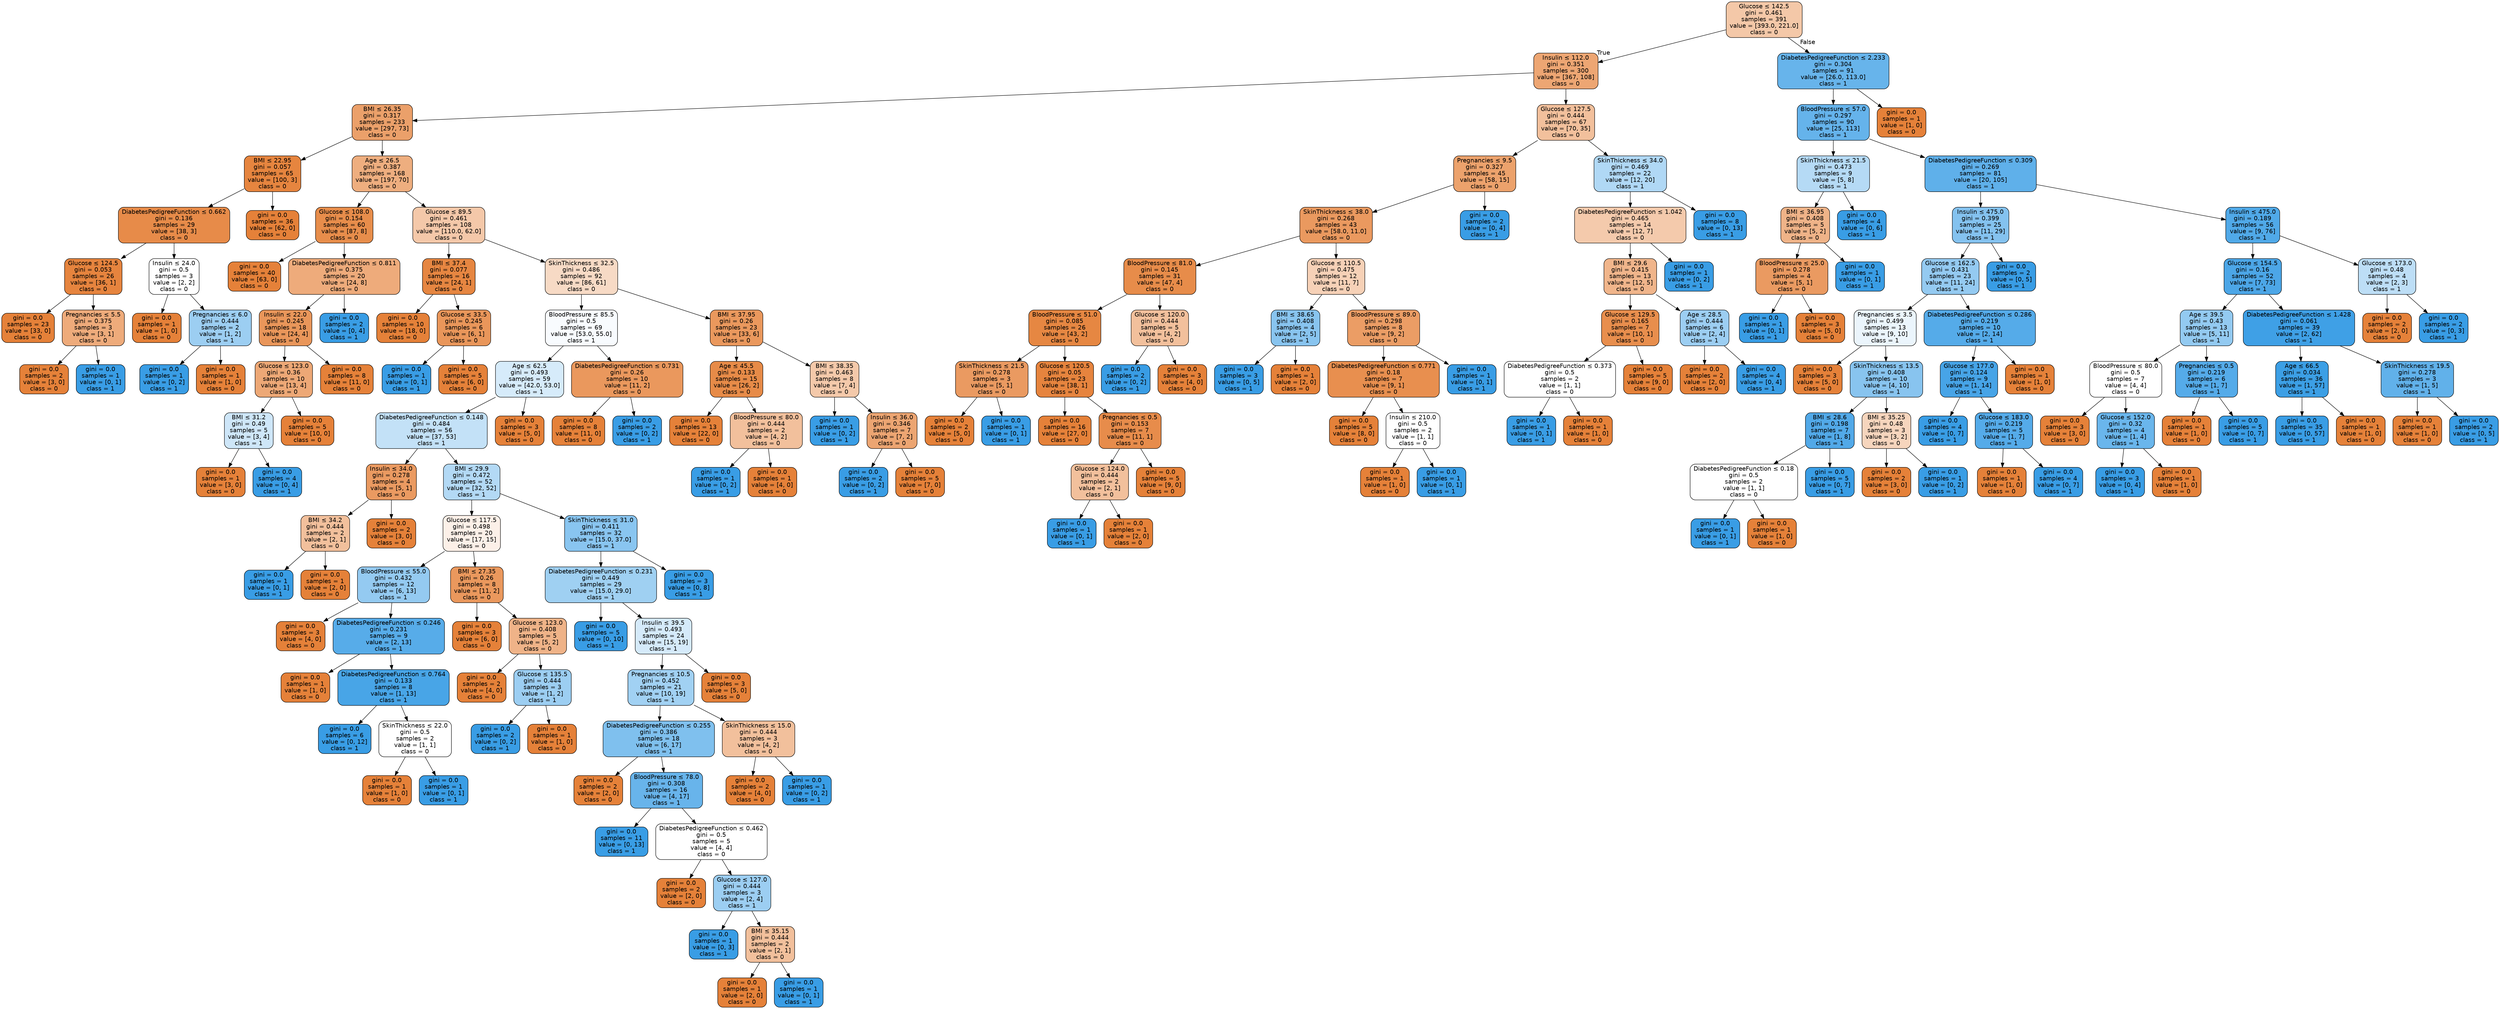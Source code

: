 digraph Tree {
node [shape=box, style="filled, rounded", color="black", fontname="helvetica"] ;
edge [fontname="helvetica"] ;
0 [label=<Glucose &le; 142.5<br/>gini = 0.461<br/>samples = 391<br/>value = [393.0, 221.0]<br/>class = 0>, fillcolor="#f4c8a8"] ;
1 [label=<Insulin &le; 112.0<br/>gini = 0.351<br/>samples = 300<br/>value = [367, 108]<br/>class = 0>, fillcolor="#eda673"] ;
0 -> 1 [labeldistance=2.5, labelangle=45, headlabel="True"] ;
2 [label=<BMI &le; 26.35<br/>gini = 0.317<br/>samples = 233<br/>value = [297, 73]<br/>class = 0>, fillcolor="#eba06a"] ;
1 -> 2 ;
3 [label=<BMI &le; 22.95<br/>gini = 0.057<br/>samples = 65<br/>value = [100, 3]<br/>class = 0>, fillcolor="#e6853f"] ;
2 -> 3 ;
4 [label=<DiabetesPedigreeFunction &le; 0.662<br/>gini = 0.136<br/>samples = 29<br/>value = [38, 3]<br/>class = 0>, fillcolor="#e78b49"] ;
3 -> 4 ;
5 [label=<Glucose &le; 124.5<br/>gini = 0.053<br/>samples = 26<br/>value = [36, 1]<br/>class = 0>, fillcolor="#e6843e"] ;
4 -> 5 ;
6 [label=<gini = 0.0<br/>samples = 23<br/>value = [33, 0]<br/>class = 0>, fillcolor="#e58139"] ;
5 -> 6 ;
7 [label=<Pregnancies &le; 5.5<br/>gini = 0.375<br/>samples = 3<br/>value = [3, 1]<br/>class = 0>, fillcolor="#eeab7b"] ;
5 -> 7 ;
8 [label=<gini = 0.0<br/>samples = 2<br/>value = [3, 0]<br/>class = 0>, fillcolor="#e58139"] ;
7 -> 8 ;
9 [label=<gini = 0.0<br/>samples = 1<br/>value = [0, 1]<br/>class = 1>, fillcolor="#399de5"] ;
7 -> 9 ;
10 [label=<Insulin &le; 24.0<br/>gini = 0.5<br/>samples = 3<br/>value = [2, 2]<br/>class = 0>, fillcolor="#ffffff"] ;
4 -> 10 ;
11 [label=<gini = 0.0<br/>samples = 1<br/>value = [1, 0]<br/>class = 0>, fillcolor="#e58139"] ;
10 -> 11 ;
12 [label=<Pregnancies &le; 6.0<br/>gini = 0.444<br/>samples = 2<br/>value = [1, 2]<br/>class = 1>, fillcolor="#9ccef2"] ;
10 -> 12 ;
13 [label=<gini = 0.0<br/>samples = 1<br/>value = [0, 2]<br/>class = 1>, fillcolor="#399de5"] ;
12 -> 13 ;
14 [label=<gini = 0.0<br/>samples = 1<br/>value = [1, 0]<br/>class = 0>, fillcolor="#e58139"] ;
12 -> 14 ;
15 [label=<gini = 0.0<br/>samples = 36<br/>value = [62, 0]<br/>class = 0>, fillcolor="#e58139"] ;
3 -> 15 ;
16 [label=<Age &le; 26.5<br/>gini = 0.387<br/>samples = 168<br/>value = [197, 70]<br/>class = 0>, fillcolor="#eeae7f"] ;
2 -> 16 ;
17 [label=<Glucose &le; 108.0<br/>gini = 0.154<br/>samples = 60<br/>value = [87, 8]<br/>class = 0>, fillcolor="#e78d4b"] ;
16 -> 17 ;
18 [label=<gini = 0.0<br/>samples = 40<br/>value = [63, 0]<br/>class = 0>, fillcolor="#e58139"] ;
17 -> 18 ;
19 [label=<DiabetesPedigreeFunction &le; 0.811<br/>gini = 0.375<br/>samples = 20<br/>value = [24, 8]<br/>class = 0>, fillcolor="#eeab7b"] ;
17 -> 19 ;
20 [label=<Insulin &le; 22.0<br/>gini = 0.245<br/>samples = 18<br/>value = [24, 4]<br/>class = 0>, fillcolor="#e9965a"] ;
19 -> 20 ;
21 [label=<Glucose &le; 123.0<br/>gini = 0.36<br/>samples = 10<br/>value = [13, 4]<br/>class = 0>, fillcolor="#eda876"] ;
20 -> 21 ;
22 [label=<BMI &le; 31.2<br/>gini = 0.49<br/>samples = 5<br/>value = [3, 4]<br/>class = 1>, fillcolor="#cee6f8"] ;
21 -> 22 ;
23 [label=<gini = 0.0<br/>samples = 1<br/>value = [3, 0]<br/>class = 0>, fillcolor="#e58139"] ;
22 -> 23 ;
24 [label=<gini = 0.0<br/>samples = 4<br/>value = [0, 4]<br/>class = 1>, fillcolor="#399de5"] ;
22 -> 24 ;
25 [label=<gini = 0.0<br/>samples = 5<br/>value = [10, 0]<br/>class = 0>, fillcolor="#e58139"] ;
21 -> 25 ;
26 [label=<gini = 0.0<br/>samples = 8<br/>value = [11, 0]<br/>class = 0>, fillcolor="#e58139"] ;
20 -> 26 ;
27 [label=<gini = 0.0<br/>samples = 2<br/>value = [0, 4]<br/>class = 1>, fillcolor="#399de5"] ;
19 -> 27 ;
28 [label=<Glucose &le; 89.5<br/>gini = 0.461<br/>samples = 108<br/>value = [110.0, 62.0]<br/>class = 0>, fillcolor="#f4c8a9"] ;
16 -> 28 ;
29 [label=<BMI &le; 37.4<br/>gini = 0.077<br/>samples = 16<br/>value = [24, 1]<br/>class = 0>, fillcolor="#e68641"] ;
28 -> 29 ;
30 [label=<gini = 0.0<br/>samples = 10<br/>value = [18, 0]<br/>class = 0>, fillcolor="#e58139"] ;
29 -> 30 ;
31 [label=<Glucose &le; 33.5<br/>gini = 0.245<br/>samples = 6<br/>value = [6, 1]<br/>class = 0>, fillcolor="#e9965a"] ;
29 -> 31 ;
32 [label=<gini = 0.0<br/>samples = 1<br/>value = [0, 1]<br/>class = 1>, fillcolor="#399de5"] ;
31 -> 32 ;
33 [label=<gini = 0.0<br/>samples = 5<br/>value = [6, 0]<br/>class = 0>, fillcolor="#e58139"] ;
31 -> 33 ;
34 [label=<SkinThickness &le; 32.5<br/>gini = 0.486<br/>samples = 92<br/>value = [86, 61]<br/>class = 0>, fillcolor="#f7dac5"] ;
28 -> 34 ;
35 [label=<BloodPressure &le; 85.5<br/>gini = 0.5<br/>samples = 69<br/>value = [53.0, 55.0]<br/>class = 1>, fillcolor="#f8fbfe"] ;
34 -> 35 ;
36 [label=<Age &le; 62.5<br/>gini = 0.493<br/>samples = 59<br/>value = [42.0, 53.0]<br/>class = 1>, fillcolor="#d6ebfa"] ;
35 -> 36 ;
37 [label=<DiabetesPedigreeFunction &le; 0.148<br/>gini = 0.484<br/>samples = 56<br/>value = [37, 53]<br/>class = 1>, fillcolor="#c3e1f7"] ;
36 -> 37 ;
38 [label=<Insulin &le; 34.0<br/>gini = 0.278<br/>samples = 4<br/>value = [5, 1]<br/>class = 0>, fillcolor="#ea9a61"] ;
37 -> 38 ;
39 [label=<BMI &le; 34.2<br/>gini = 0.444<br/>samples = 2<br/>value = [2, 1]<br/>class = 0>, fillcolor="#f2c09c"] ;
38 -> 39 ;
40 [label=<gini = 0.0<br/>samples = 1<br/>value = [0, 1]<br/>class = 1>, fillcolor="#399de5"] ;
39 -> 40 ;
41 [label=<gini = 0.0<br/>samples = 1<br/>value = [2, 0]<br/>class = 0>, fillcolor="#e58139"] ;
39 -> 41 ;
42 [label=<gini = 0.0<br/>samples = 2<br/>value = [3, 0]<br/>class = 0>, fillcolor="#e58139"] ;
38 -> 42 ;
43 [label=<BMI &le; 29.9<br/>gini = 0.472<br/>samples = 52<br/>value = [32, 52]<br/>class = 1>, fillcolor="#b3d9f5"] ;
37 -> 43 ;
44 [label=<Glucose &le; 117.5<br/>gini = 0.498<br/>samples = 20<br/>value = [17, 15]<br/>class = 0>, fillcolor="#fcf0e8"] ;
43 -> 44 ;
45 [label=<BloodPressure &le; 55.0<br/>gini = 0.432<br/>samples = 12<br/>value = [6, 13]<br/>class = 1>, fillcolor="#94caf1"] ;
44 -> 45 ;
46 [label=<gini = 0.0<br/>samples = 3<br/>value = [4, 0]<br/>class = 0>, fillcolor="#e58139"] ;
45 -> 46 ;
47 [label=<DiabetesPedigreeFunction &le; 0.246<br/>gini = 0.231<br/>samples = 9<br/>value = [2, 13]<br/>class = 1>, fillcolor="#57ace9"] ;
45 -> 47 ;
48 [label=<gini = 0.0<br/>samples = 1<br/>value = [1, 0]<br/>class = 0>, fillcolor="#e58139"] ;
47 -> 48 ;
49 [label=<DiabetesPedigreeFunction &le; 0.764<br/>gini = 0.133<br/>samples = 8<br/>value = [1, 13]<br/>class = 1>, fillcolor="#48a5e7"] ;
47 -> 49 ;
50 [label=<gini = 0.0<br/>samples = 6<br/>value = [0, 12]<br/>class = 1>, fillcolor="#399de5"] ;
49 -> 50 ;
51 [label=<SkinThickness &le; 22.0<br/>gini = 0.5<br/>samples = 2<br/>value = [1, 1]<br/>class = 0>, fillcolor="#ffffff"] ;
49 -> 51 ;
52 [label=<gini = 0.0<br/>samples = 1<br/>value = [1, 0]<br/>class = 0>, fillcolor="#e58139"] ;
51 -> 52 ;
53 [label=<gini = 0.0<br/>samples = 1<br/>value = [0, 1]<br/>class = 1>, fillcolor="#399de5"] ;
51 -> 53 ;
54 [label=<BMI &le; 27.35<br/>gini = 0.26<br/>samples = 8<br/>value = [11, 2]<br/>class = 0>, fillcolor="#ea985d"] ;
44 -> 54 ;
55 [label=<gini = 0.0<br/>samples = 3<br/>value = [6, 0]<br/>class = 0>, fillcolor="#e58139"] ;
54 -> 55 ;
56 [label=<Glucose &le; 123.0<br/>gini = 0.408<br/>samples = 5<br/>value = [5, 2]<br/>class = 0>, fillcolor="#efb388"] ;
54 -> 56 ;
57 [label=<gini = 0.0<br/>samples = 2<br/>value = [4, 0]<br/>class = 0>, fillcolor="#e58139"] ;
56 -> 57 ;
58 [label=<Glucose &le; 135.5<br/>gini = 0.444<br/>samples = 3<br/>value = [1, 2]<br/>class = 1>, fillcolor="#9ccef2"] ;
56 -> 58 ;
59 [label=<gini = 0.0<br/>samples = 2<br/>value = [0, 2]<br/>class = 1>, fillcolor="#399de5"] ;
58 -> 59 ;
60 [label=<gini = 0.0<br/>samples = 1<br/>value = [1, 0]<br/>class = 0>, fillcolor="#e58139"] ;
58 -> 60 ;
61 [label=<SkinThickness &le; 31.0<br/>gini = 0.411<br/>samples = 32<br/>value = [15.0, 37.0]<br/>class = 1>, fillcolor="#89c5f0"] ;
43 -> 61 ;
62 [label=<DiabetesPedigreeFunction &le; 0.231<br/>gini = 0.449<br/>samples = 29<br/>value = [15.0, 29.0]<br/>class = 1>, fillcolor="#9fd0f2"] ;
61 -> 62 ;
63 [label=<gini = 0.0<br/>samples = 5<br/>value = [0, 10]<br/>class = 1>, fillcolor="#399de5"] ;
62 -> 63 ;
64 [label=<Insulin &le; 39.5<br/>gini = 0.493<br/>samples = 24<br/>value = [15, 19]<br/>class = 1>, fillcolor="#d5eafa"] ;
62 -> 64 ;
65 [label=<Pregnancies &le; 10.5<br/>gini = 0.452<br/>samples = 21<br/>value = [10, 19]<br/>class = 1>, fillcolor="#a1d1f3"] ;
64 -> 65 ;
66 [label=<DiabetesPedigreeFunction &le; 0.255<br/>gini = 0.386<br/>samples = 18<br/>value = [6, 17]<br/>class = 1>, fillcolor="#7fc0ee"] ;
65 -> 66 ;
67 [label=<gini = 0.0<br/>samples = 2<br/>value = [2, 0]<br/>class = 0>, fillcolor="#e58139"] ;
66 -> 67 ;
68 [label=<BloodPressure &le; 78.0<br/>gini = 0.308<br/>samples = 16<br/>value = [4, 17]<br/>class = 1>, fillcolor="#68b4eb"] ;
66 -> 68 ;
69 [label=<gini = 0.0<br/>samples = 11<br/>value = [0, 13]<br/>class = 1>, fillcolor="#399de5"] ;
68 -> 69 ;
70 [label=<DiabetesPedigreeFunction &le; 0.462<br/>gini = 0.5<br/>samples = 5<br/>value = [4, 4]<br/>class = 0>, fillcolor="#ffffff"] ;
68 -> 70 ;
71 [label=<gini = 0.0<br/>samples = 2<br/>value = [2, 0]<br/>class = 0>, fillcolor="#e58139"] ;
70 -> 71 ;
72 [label=<Glucose &le; 127.0<br/>gini = 0.444<br/>samples = 3<br/>value = [2, 4]<br/>class = 1>, fillcolor="#9ccef2"] ;
70 -> 72 ;
73 [label=<gini = 0.0<br/>samples = 1<br/>value = [0, 3]<br/>class = 1>, fillcolor="#399de5"] ;
72 -> 73 ;
74 [label=<BMI &le; 35.15<br/>gini = 0.444<br/>samples = 2<br/>value = [2, 1]<br/>class = 0>, fillcolor="#f2c09c"] ;
72 -> 74 ;
75 [label=<gini = 0.0<br/>samples = 1<br/>value = [2, 0]<br/>class = 0>, fillcolor="#e58139"] ;
74 -> 75 ;
76 [label=<gini = 0.0<br/>samples = 1<br/>value = [0, 1]<br/>class = 1>, fillcolor="#399de5"] ;
74 -> 76 ;
77 [label=<SkinThickness &le; 15.0<br/>gini = 0.444<br/>samples = 3<br/>value = [4, 2]<br/>class = 0>, fillcolor="#f2c09c"] ;
65 -> 77 ;
78 [label=<gini = 0.0<br/>samples = 2<br/>value = [4, 0]<br/>class = 0>, fillcolor="#e58139"] ;
77 -> 78 ;
79 [label=<gini = 0.0<br/>samples = 1<br/>value = [0, 2]<br/>class = 1>, fillcolor="#399de5"] ;
77 -> 79 ;
80 [label=<gini = 0.0<br/>samples = 3<br/>value = [5, 0]<br/>class = 0>, fillcolor="#e58139"] ;
64 -> 80 ;
81 [label=<gini = 0.0<br/>samples = 3<br/>value = [0, 8]<br/>class = 1>, fillcolor="#399de5"] ;
61 -> 81 ;
82 [label=<gini = 0.0<br/>samples = 3<br/>value = [5, 0]<br/>class = 0>, fillcolor="#e58139"] ;
36 -> 82 ;
83 [label=<DiabetesPedigreeFunction &le; 0.731<br/>gini = 0.26<br/>samples = 10<br/>value = [11, 2]<br/>class = 0>, fillcolor="#ea985d"] ;
35 -> 83 ;
84 [label=<gini = 0.0<br/>samples = 8<br/>value = [11, 0]<br/>class = 0>, fillcolor="#e58139"] ;
83 -> 84 ;
85 [label=<gini = 0.0<br/>samples = 2<br/>value = [0, 2]<br/>class = 1>, fillcolor="#399de5"] ;
83 -> 85 ;
86 [label=<BMI &le; 37.95<br/>gini = 0.26<br/>samples = 23<br/>value = [33, 6]<br/>class = 0>, fillcolor="#ea985d"] ;
34 -> 86 ;
87 [label=<Age &le; 45.5<br/>gini = 0.133<br/>samples = 15<br/>value = [26, 2]<br/>class = 0>, fillcolor="#e78b48"] ;
86 -> 87 ;
88 [label=<gini = 0.0<br/>samples = 13<br/>value = [22, 0]<br/>class = 0>, fillcolor="#e58139"] ;
87 -> 88 ;
89 [label=<BloodPressure &le; 80.0<br/>gini = 0.444<br/>samples = 2<br/>value = [4, 2]<br/>class = 0>, fillcolor="#f2c09c"] ;
87 -> 89 ;
90 [label=<gini = 0.0<br/>samples = 1<br/>value = [0, 2]<br/>class = 1>, fillcolor="#399de5"] ;
89 -> 90 ;
91 [label=<gini = 0.0<br/>samples = 1<br/>value = [4, 0]<br/>class = 0>, fillcolor="#e58139"] ;
89 -> 91 ;
92 [label=<BMI &le; 38.35<br/>gini = 0.463<br/>samples = 8<br/>value = [7, 4]<br/>class = 0>, fillcolor="#f4c9aa"] ;
86 -> 92 ;
93 [label=<gini = 0.0<br/>samples = 1<br/>value = [0, 2]<br/>class = 1>, fillcolor="#399de5"] ;
92 -> 93 ;
94 [label=<Insulin &le; 36.0<br/>gini = 0.346<br/>samples = 7<br/>value = [7, 2]<br/>class = 0>, fillcolor="#eca572"] ;
92 -> 94 ;
95 [label=<gini = 0.0<br/>samples = 2<br/>value = [0, 2]<br/>class = 1>, fillcolor="#399de5"] ;
94 -> 95 ;
96 [label=<gini = 0.0<br/>samples = 5<br/>value = [7, 0]<br/>class = 0>, fillcolor="#e58139"] ;
94 -> 96 ;
97 [label=<Glucose &le; 127.5<br/>gini = 0.444<br/>samples = 67<br/>value = [70, 35]<br/>class = 0>, fillcolor="#f2c09c"] ;
1 -> 97 ;
98 [label=<Pregnancies &le; 9.5<br/>gini = 0.327<br/>samples = 45<br/>value = [58, 15]<br/>class = 0>, fillcolor="#eca26c"] ;
97 -> 98 ;
99 [label=<SkinThickness &le; 38.0<br/>gini = 0.268<br/>samples = 43<br/>value = [58.0, 11.0]<br/>class = 0>, fillcolor="#ea995f"] ;
98 -> 99 ;
100 [label=<BloodPressure &le; 81.0<br/>gini = 0.145<br/>samples = 31<br/>value = [47, 4]<br/>class = 0>, fillcolor="#e78c4a"] ;
99 -> 100 ;
101 [label=<BloodPressure &le; 51.0<br/>gini = 0.085<br/>samples = 26<br/>value = [43, 2]<br/>class = 0>, fillcolor="#e68742"] ;
100 -> 101 ;
102 [label=<SkinThickness &le; 21.5<br/>gini = 0.278<br/>samples = 3<br/>value = [5, 1]<br/>class = 0>, fillcolor="#ea9a61"] ;
101 -> 102 ;
103 [label=<gini = 0.0<br/>samples = 2<br/>value = [5, 0]<br/>class = 0>, fillcolor="#e58139"] ;
102 -> 103 ;
104 [label=<gini = 0.0<br/>samples = 1<br/>value = [0, 1]<br/>class = 1>, fillcolor="#399de5"] ;
102 -> 104 ;
105 [label=<Glucose &le; 120.5<br/>gini = 0.05<br/>samples = 23<br/>value = [38, 1]<br/>class = 0>, fillcolor="#e6843e"] ;
101 -> 105 ;
106 [label=<gini = 0.0<br/>samples = 16<br/>value = [27, 0]<br/>class = 0>, fillcolor="#e58139"] ;
105 -> 106 ;
107 [label=<Pregnancies &le; 0.5<br/>gini = 0.153<br/>samples = 7<br/>value = [11, 1]<br/>class = 0>, fillcolor="#e78c4b"] ;
105 -> 107 ;
108 [label=<Glucose &le; 124.0<br/>gini = 0.444<br/>samples = 2<br/>value = [2, 1]<br/>class = 0>, fillcolor="#f2c09c"] ;
107 -> 108 ;
109 [label=<gini = 0.0<br/>samples = 1<br/>value = [0, 1]<br/>class = 1>, fillcolor="#399de5"] ;
108 -> 109 ;
110 [label=<gini = 0.0<br/>samples = 1<br/>value = [2, 0]<br/>class = 0>, fillcolor="#e58139"] ;
108 -> 110 ;
111 [label=<gini = 0.0<br/>samples = 5<br/>value = [9, 0]<br/>class = 0>, fillcolor="#e58139"] ;
107 -> 111 ;
112 [label=<Glucose &le; 120.0<br/>gini = 0.444<br/>samples = 5<br/>value = [4, 2]<br/>class = 0>, fillcolor="#f2c09c"] ;
100 -> 112 ;
113 [label=<gini = 0.0<br/>samples = 2<br/>value = [0, 2]<br/>class = 1>, fillcolor="#399de5"] ;
112 -> 113 ;
114 [label=<gini = 0.0<br/>samples = 3<br/>value = [4, 0]<br/>class = 0>, fillcolor="#e58139"] ;
112 -> 114 ;
115 [label=<Glucose &le; 110.5<br/>gini = 0.475<br/>samples = 12<br/>value = [11, 7]<br/>class = 0>, fillcolor="#f6d1b7"] ;
99 -> 115 ;
116 [label=<BMI &le; 38.65<br/>gini = 0.408<br/>samples = 4<br/>value = [2, 5]<br/>class = 1>, fillcolor="#88c4ef"] ;
115 -> 116 ;
117 [label=<gini = 0.0<br/>samples = 3<br/>value = [0, 5]<br/>class = 1>, fillcolor="#399de5"] ;
116 -> 117 ;
118 [label=<gini = 0.0<br/>samples = 1<br/>value = [2, 0]<br/>class = 0>, fillcolor="#e58139"] ;
116 -> 118 ;
119 [label=<BloodPressure &le; 89.0<br/>gini = 0.298<br/>samples = 8<br/>value = [9, 2]<br/>class = 0>, fillcolor="#eb9d65"] ;
115 -> 119 ;
120 [label=<DiabetesPedigreeFunction &le; 0.771<br/>gini = 0.18<br/>samples = 7<br/>value = [9, 1]<br/>class = 0>, fillcolor="#e88f4f"] ;
119 -> 120 ;
121 [label=<gini = 0.0<br/>samples = 5<br/>value = [8, 0]<br/>class = 0>, fillcolor="#e58139"] ;
120 -> 121 ;
122 [label=<Insulin &le; 210.0<br/>gini = 0.5<br/>samples = 2<br/>value = [1, 1]<br/>class = 0>, fillcolor="#ffffff"] ;
120 -> 122 ;
123 [label=<gini = 0.0<br/>samples = 1<br/>value = [1, 0]<br/>class = 0>, fillcolor="#e58139"] ;
122 -> 123 ;
124 [label=<gini = 0.0<br/>samples = 1<br/>value = [0, 1]<br/>class = 1>, fillcolor="#399de5"] ;
122 -> 124 ;
125 [label=<gini = 0.0<br/>samples = 1<br/>value = [0, 1]<br/>class = 1>, fillcolor="#399de5"] ;
119 -> 125 ;
126 [label=<gini = 0.0<br/>samples = 2<br/>value = [0, 4]<br/>class = 1>, fillcolor="#399de5"] ;
98 -> 126 ;
127 [label=<SkinThickness &le; 34.0<br/>gini = 0.469<br/>samples = 22<br/>value = [12, 20]<br/>class = 1>, fillcolor="#b0d8f5"] ;
97 -> 127 ;
128 [label=<DiabetesPedigreeFunction &le; 1.042<br/>gini = 0.465<br/>samples = 14<br/>value = [12, 7]<br/>class = 0>, fillcolor="#f4caac"] ;
127 -> 128 ;
129 [label=<BMI &le; 29.6<br/>gini = 0.415<br/>samples = 13<br/>value = [12, 5]<br/>class = 0>, fillcolor="#f0b58b"] ;
128 -> 129 ;
130 [label=<Glucose &le; 129.5<br/>gini = 0.165<br/>samples = 7<br/>value = [10, 1]<br/>class = 0>, fillcolor="#e88e4d"] ;
129 -> 130 ;
131 [label=<DiabetesPedigreeFunction &le; 0.373<br/>gini = 0.5<br/>samples = 2<br/>value = [1, 1]<br/>class = 0>, fillcolor="#ffffff"] ;
130 -> 131 ;
132 [label=<gini = 0.0<br/>samples = 1<br/>value = [0, 1]<br/>class = 1>, fillcolor="#399de5"] ;
131 -> 132 ;
133 [label=<gini = 0.0<br/>samples = 1<br/>value = [1, 0]<br/>class = 0>, fillcolor="#e58139"] ;
131 -> 133 ;
134 [label=<gini = 0.0<br/>samples = 5<br/>value = [9, 0]<br/>class = 0>, fillcolor="#e58139"] ;
130 -> 134 ;
135 [label=<Age &le; 28.5<br/>gini = 0.444<br/>samples = 6<br/>value = [2, 4]<br/>class = 1>, fillcolor="#9ccef2"] ;
129 -> 135 ;
136 [label=<gini = 0.0<br/>samples = 2<br/>value = [2, 0]<br/>class = 0>, fillcolor="#e58139"] ;
135 -> 136 ;
137 [label=<gini = 0.0<br/>samples = 4<br/>value = [0, 4]<br/>class = 1>, fillcolor="#399de5"] ;
135 -> 137 ;
138 [label=<gini = 0.0<br/>samples = 1<br/>value = [0, 2]<br/>class = 1>, fillcolor="#399de5"] ;
128 -> 138 ;
139 [label=<gini = 0.0<br/>samples = 8<br/>value = [0, 13]<br/>class = 1>, fillcolor="#399de5"] ;
127 -> 139 ;
140 [label=<DiabetesPedigreeFunction &le; 2.233<br/>gini = 0.304<br/>samples = 91<br/>value = [26.0, 113.0]<br/>class = 1>, fillcolor="#67b4eb"] ;
0 -> 140 [labeldistance=2.5, labelangle=-45, headlabel="False"] ;
141 [label=<BloodPressure &le; 57.0<br/>gini = 0.297<br/>samples = 90<br/>value = [25, 113]<br/>class = 1>, fillcolor="#65b3eb"] ;
140 -> 141 ;
142 [label=<SkinThickness &le; 21.5<br/>gini = 0.473<br/>samples = 9<br/>value = [5, 8]<br/>class = 1>, fillcolor="#b5daf5"] ;
141 -> 142 ;
143 [label=<BMI &le; 36.95<br/>gini = 0.408<br/>samples = 5<br/>value = [5, 2]<br/>class = 0>, fillcolor="#efb388"] ;
142 -> 143 ;
144 [label=<BloodPressure &le; 25.0<br/>gini = 0.278<br/>samples = 4<br/>value = [5, 1]<br/>class = 0>, fillcolor="#ea9a61"] ;
143 -> 144 ;
145 [label=<gini = 0.0<br/>samples = 1<br/>value = [0, 1]<br/>class = 1>, fillcolor="#399de5"] ;
144 -> 145 ;
146 [label=<gini = 0.0<br/>samples = 3<br/>value = [5, 0]<br/>class = 0>, fillcolor="#e58139"] ;
144 -> 146 ;
147 [label=<gini = 0.0<br/>samples = 1<br/>value = [0, 1]<br/>class = 1>, fillcolor="#399de5"] ;
143 -> 147 ;
148 [label=<gini = 0.0<br/>samples = 4<br/>value = [0, 6]<br/>class = 1>, fillcolor="#399de5"] ;
142 -> 148 ;
149 [label=<DiabetesPedigreeFunction &le; 0.309<br/>gini = 0.269<br/>samples = 81<br/>value = [20, 105]<br/>class = 1>, fillcolor="#5fb0ea"] ;
141 -> 149 ;
150 [label=<Insulin &le; 475.0<br/>gini = 0.399<br/>samples = 25<br/>value = [11, 29]<br/>class = 1>, fillcolor="#84c2ef"] ;
149 -> 150 ;
151 [label=<Glucose &le; 162.5<br/>gini = 0.431<br/>samples = 23<br/>value = [11, 24]<br/>class = 1>, fillcolor="#94caf1"] ;
150 -> 151 ;
152 [label=<Pregnancies &le; 3.5<br/>gini = 0.499<br/>samples = 13<br/>value = [9, 10]<br/>class = 1>, fillcolor="#ebf5fc"] ;
151 -> 152 ;
153 [label=<gini = 0.0<br/>samples = 3<br/>value = [5, 0]<br/>class = 0>, fillcolor="#e58139"] ;
152 -> 153 ;
154 [label=<SkinThickness &le; 13.5<br/>gini = 0.408<br/>samples = 10<br/>value = [4, 10]<br/>class = 1>, fillcolor="#88c4ef"] ;
152 -> 154 ;
155 [label=<BMI &le; 28.6<br/>gini = 0.198<br/>samples = 7<br/>value = [1, 8]<br/>class = 1>, fillcolor="#52a9e8"] ;
154 -> 155 ;
156 [label=<DiabetesPedigreeFunction &le; 0.18<br/>gini = 0.5<br/>samples = 2<br/>value = [1, 1]<br/>class = 0>, fillcolor="#ffffff"] ;
155 -> 156 ;
157 [label=<gini = 0.0<br/>samples = 1<br/>value = [0, 1]<br/>class = 1>, fillcolor="#399de5"] ;
156 -> 157 ;
158 [label=<gini = 0.0<br/>samples = 1<br/>value = [1, 0]<br/>class = 0>, fillcolor="#e58139"] ;
156 -> 158 ;
159 [label=<gini = 0.0<br/>samples = 5<br/>value = [0, 7]<br/>class = 1>, fillcolor="#399de5"] ;
155 -> 159 ;
160 [label=<BMI &le; 35.25<br/>gini = 0.48<br/>samples = 3<br/>value = [3, 2]<br/>class = 0>, fillcolor="#f6d5bd"] ;
154 -> 160 ;
161 [label=<gini = 0.0<br/>samples = 2<br/>value = [3, 0]<br/>class = 0>, fillcolor="#e58139"] ;
160 -> 161 ;
162 [label=<gini = 0.0<br/>samples = 1<br/>value = [0, 2]<br/>class = 1>, fillcolor="#399de5"] ;
160 -> 162 ;
163 [label=<DiabetesPedigreeFunction &le; 0.286<br/>gini = 0.219<br/>samples = 10<br/>value = [2, 14]<br/>class = 1>, fillcolor="#55abe9"] ;
151 -> 163 ;
164 [label=<Glucose &le; 177.0<br/>gini = 0.124<br/>samples = 9<br/>value = [1, 14]<br/>class = 1>, fillcolor="#47a4e7"] ;
163 -> 164 ;
165 [label=<gini = 0.0<br/>samples = 4<br/>value = [0, 7]<br/>class = 1>, fillcolor="#399de5"] ;
164 -> 165 ;
166 [label=<Glucose &le; 183.0<br/>gini = 0.219<br/>samples = 5<br/>value = [1, 7]<br/>class = 1>, fillcolor="#55abe9"] ;
164 -> 166 ;
167 [label=<gini = 0.0<br/>samples = 1<br/>value = [1, 0]<br/>class = 0>, fillcolor="#e58139"] ;
166 -> 167 ;
168 [label=<gini = 0.0<br/>samples = 4<br/>value = [0, 7]<br/>class = 1>, fillcolor="#399de5"] ;
166 -> 168 ;
169 [label=<gini = 0.0<br/>samples = 1<br/>value = [1, 0]<br/>class = 0>, fillcolor="#e58139"] ;
163 -> 169 ;
170 [label=<gini = 0.0<br/>samples = 2<br/>value = [0, 5]<br/>class = 1>, fillcolor="#399de5"] ;
150 -> 170 ;
171 [label=<Insulin &le; 475.0<br/>gini = 0.189<br/>samples = 56<br/>value = [9, 76]<br/>class = 1>, fillcolor="#50a9e8"] ;
149 -> 171 ;
172 [label=<Glucose &le; 154.5<br/>gini = 0.16<br/>samples = 52<br/>value = [7, 73]<br/>class = 1>, fillcolor="#4ca6e7"] ;
171 -> 172 ;
173 [label=<Age &le; 39.5<br/>gini = 0.43<br/>samples = 13<br/>value = [5, 11]<br/>class = 1>, fillcolor="#93caf1"] ;
172 -> 173 ;
174 [label=<BloodPressure &le; 80.0<br/>gini = 0.5<br/>samples = 7<br/>value = [4, 4]<br/>class = 0>, fillcolor="#ffffff"] ;
173 -> 174 ;
175 [label=<gini = 0.0<br/>samples = 3<br/>value = [3, 0]<br/>class = 0>, fillcolor="#e58139"] ;
174 -> 175 ;
176 [label=<Glucose &le; 152.0<br/>gini = 0.32<br/>samples = 4<br/>value = [1, 4]<br/>class = 1>, fillcolor="#6ab6ec"] ;
174 -> 176 ;
177 [label=<gini = 0.0<br/>samples = 3<br/>value = [0, 4]<br/>class = 1>, fillcolor="#399de5"] ;
176 -> 177 ;
178 [label=<gini = 0.0<br/>samples = 1<br/>value = [1, 0]<br/>class = 0>, fillcolor="#e58139"] ;
176 -> 178 ;
179 [label=<Pregnancies &le; 0.5<br/>gini = 0.219<br/>samples = 6<br/>value = [1, 7]<br/>class = 1>, fillcolor="#55abe9"] ;
173 -> 179 ;
180 [label=<gini = 0.0<br/>samples = 1<br/>value = [1, 0]<br/>class = 0>, fillcolor="#e58139"] ;
179 -> 180 ;
181 [label=<gini = 0.0<br/>samples = 5<br/>value = [0, 7]<br/>class = 1>, fillcolor="#399de5"] ;
179 -> 181 ;
182 [label=<DiabetesPedigreeFunction &le; 1.428<br/>gini = 0.061<br/>samples = 39<br/>value = [2, 62]<br/>class = 1>, fillcolor="#3fa0e6"] ;
172 -> 182 ;
183 [label=<Age &le; 66.5<br/>gini = 0.034<br/>samples = 36<br/>value = [1, 57]<br/>class = 1>, fillcolor="#3c9fe5"] ;
182 -> 183 ;
184 [label=<gini = 0.0<br/>samples = 35<br/>value = [0, 57]<br/>class = 1>, fillcolor="#399de5"] ;
183 -> 184 ;
185 [label=<gini = 0.0<br/>samples = 1<br/>value = [1, 0]<br/>class = 0>, fillcolor="#e58139"] ;
183 -> 185 ;
186 [label=<SkinThickness &le; 19.5<br/>gini = 0.278<br/>samples = 3<br/>value = [1, 5]<br/>class = 1>, fillcolor="#61b1ea"] ;
182 -> 186 ;
187 [label=<gini = 0.0<br/>samples = 1<br/>value = [1, 0]<br/>class = 0>, fillcolor="#e58139"] ;
186 -> 187 ;
188 [label=<gini = 0.0<br/>samples = 2<br/>value = [0, 5]<br/>class = 1>, fillcolor="#399de5"] ;
186 -> 188 ;
189 [label=<Glucose &le; 173.0<br/>gini = 0.48<br/>samples = 4<br/>value = [2, 3]<br/>class = 1>, fillcolor="#bddef6"] ;
171 -> 189 ;
190 [label=<gini = 0.0<br/>samples = 2<br/>value = [2, 0]<br/>class = 0>, fillcolor="#e58139"] ;
189 -> 190 ;
191 [label=<gini = 0.0<br/>samples = 2<br/>value = [0, 3]<br/>class = 1>, fillcolor="#399de5"] ;
189 -> 191 ;
192 [label=<gini = 0.0<br/>samples = 1<br/>value = [1, 0]<br/>class = 0>, fillcolor="#e58139"] ;
140 -> 192 ;
}